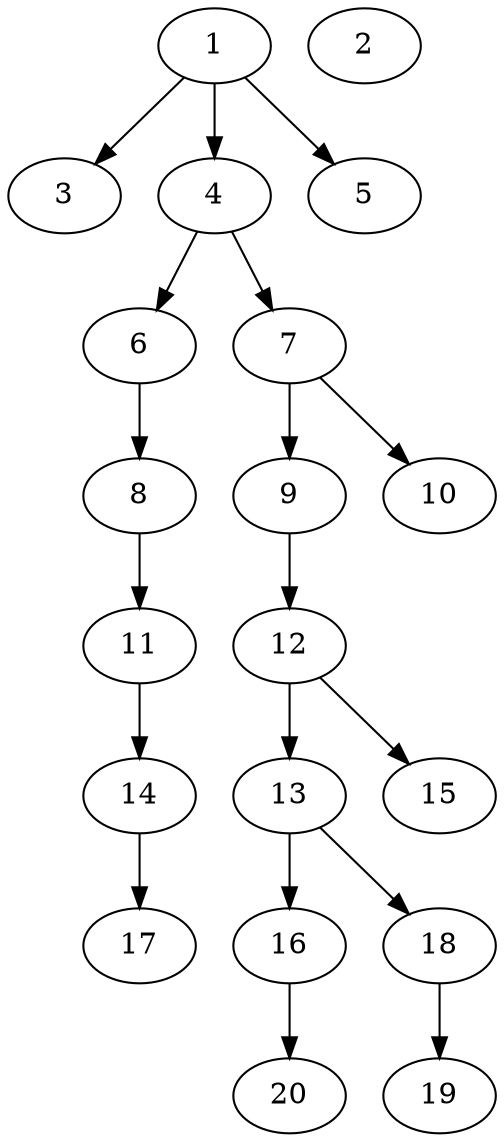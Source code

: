 // DAG (tier=1-easy, mode=compute, n=20, ccr=0.272, fat=0.391, density=0.206, regular=0.662, jump=0.024, mindata=262144, maxdata=2097152)
// DAG automatically generated by daggen at Sun Aug 24 16:33:32 2025
// /home/ermia/Project/Environments/daggen/bin/daggen --dot --ccr 0.272 --fat 0.391 --regular 0.662 --density 0.206 --jump 0.024 --mindata 262144 --maxdata 2097152 -n 20 
digraph G {
  1 [size="4744884148034863104", alpha="0.17", expect_size="2372442074017431552"]
  1 -> 3 [size ="22589523099648"]
  1 -> 4 [size ="22589523099648"]
  1 -> 5 [size ="22589523099648"]
  2 [size="1930636865258389504", alpha="0.03", expect_size="965318432629194752"]
  3 [size="7899609801054847", alpha="0.11", expect_size="3949804900527423"]
  4 [size="465854892841500", alpha="0.05", expect_size="232927446420750"]
  4 -> 6 [size ="18374406963200"]
  4 -> 7 [size ="18374406963200"]
  5 [size="27176171315174996", alpha="0.09", expect_size="13588085657587498"]
  6 [size="186553098502668288", alpha="0.11", expect_size="93276549251334144"]
  6 -> 8 [size ="2611910541312"]
  7 [size="8005659335611078", alpha="0.11", expect_size="4002829667805539"]
  7 -> 9 [size ="5681847468032"]
  7 -> 10 [size ="5681847468032"]
  8 [size="26620876182954", alpha="0.20", expect_size="13310438091477"]
  8 -> 11 [size ="3245418217472"]
  9 [size="552259208249670", alpha="0.02", expect_size="276129604124835"]
  9 -> 12 [size ="12711769407488"]
  10 [size="429835552053788672", alpha="0.10", expect_size="214917776026894336"]
  11 [size="4956128790183936000", alpha="0.09", expect_size="2478064395091968000"]
  11 -> 14 [size ="23255108812800"]
  12 [size="7467840916421602", alpha="0.17", expect_size="3733920458210801"]
  12 -> 13 [size ="4630922657792"]
  12 -> 15 [size ="4630922657792"]
  13 [size="127633665367591", alpha="0.09", expect_size="63816832683795"]
  13 -> 16 [size ="4618465574912"]
  13 -> 18 [size ="4618465574912"]
  14 [size="151849385867608064", alpha="0.09", expect_size="75924692933804032"]
  14 -> 17 [size ="2277012144128"]
  15 [size="8837080817457954816", alpha="0.04", expect_size="4418540408728977408"]
  16 [size="433344396453216256", alpha="0.16", expect_size="216672198226608128"]
  16 -> 20 [size ="4581194989568"]
  17 [size="4642475785470269", alpha="0.17", expect_size="2321237892735134"]
  18 [size="490636233343094", alpha="0.16", expect_size="245318116671547"]
  18 -> 19 [size ="34500532764672"]
  19 [size="37662750070099", alpha="0.07", expect_size="18831375035049"]
  20 [size="88613398334984080", alpha="0.05", expect_size="44306699167492040"]
}
